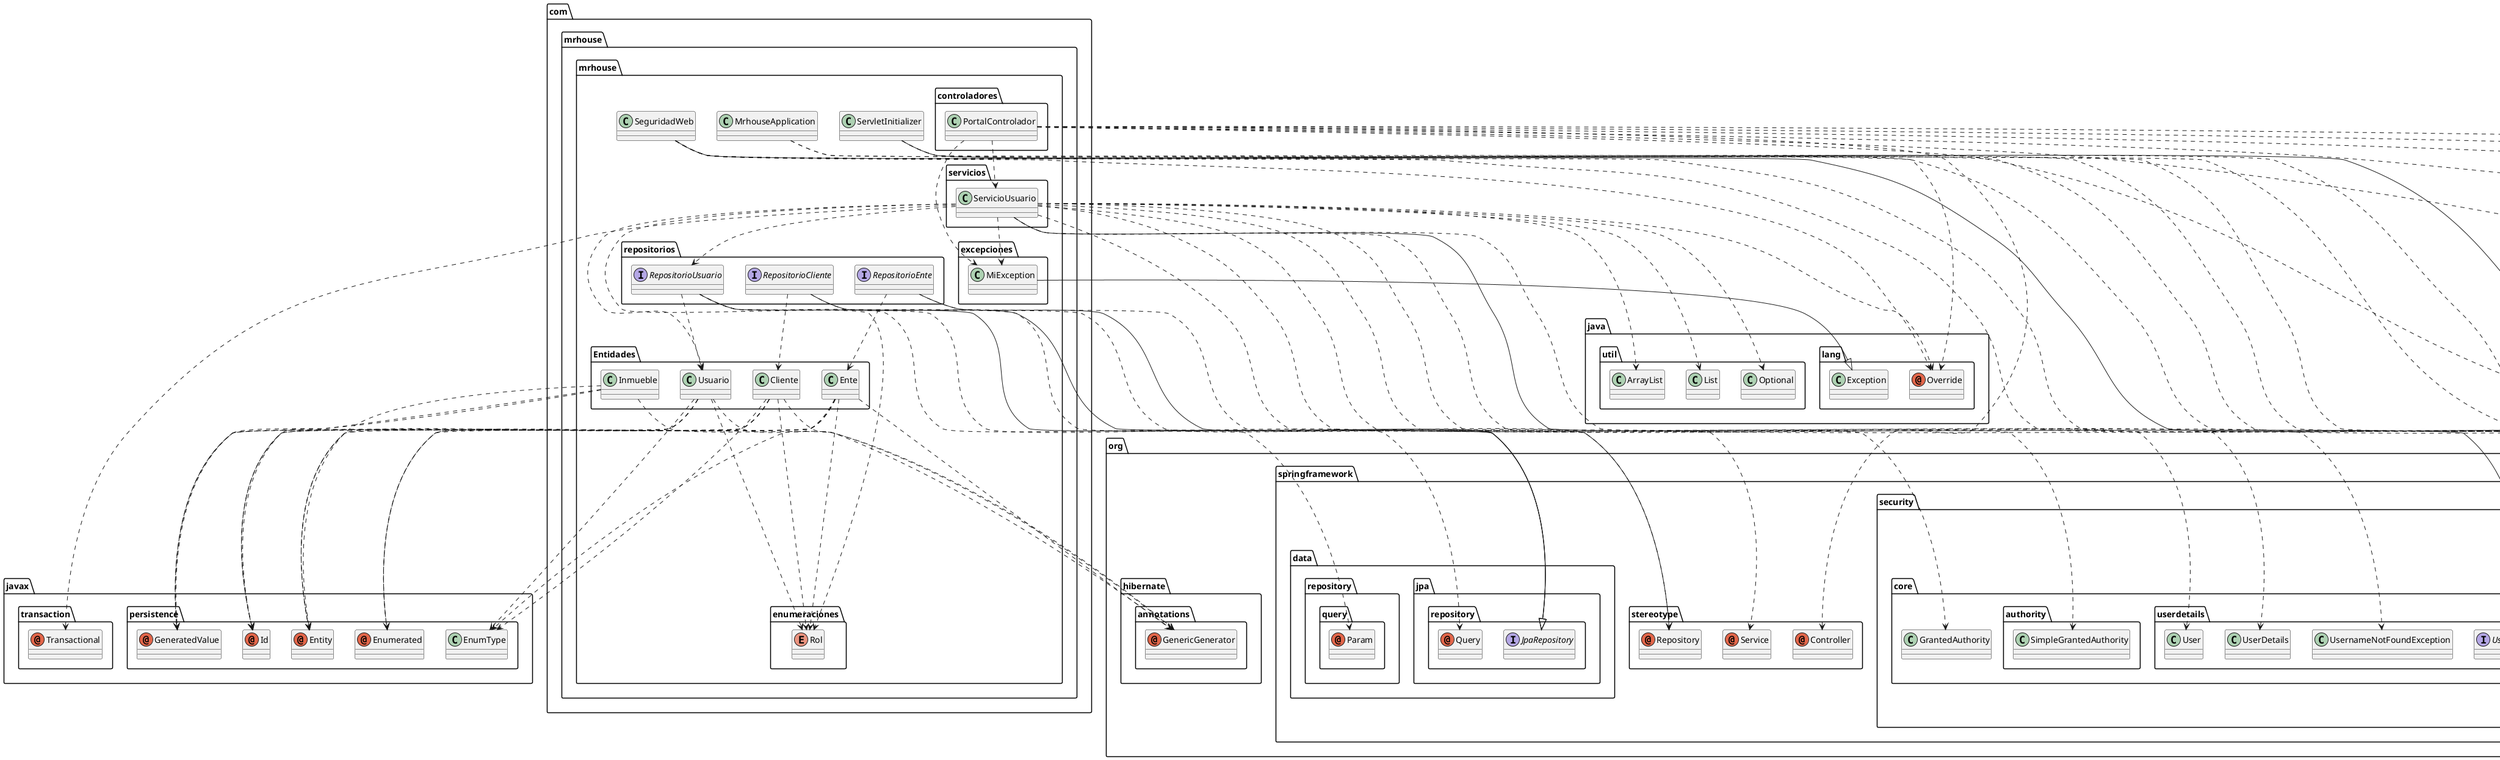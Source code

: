 @startuml
annotation java.lang.Override
annotation javax.persistence.Entity
annotation javax.persistence.Enumerated
annotation javax.persistence.GeneratedValue
annotation javax.persistence.Id
annotation javax.transaction.Transactional
annotation org.hibernate.annotations.GenericGenerator
annotation org.springframework.beans.factory.annotation.Autowired
annotation org.springframework.boot.autoconfigure.SpringBootApplication
annotation org.springframework.context.annotation.Configuration
annotation org.springframework.data.jpa.repository.Query
annotation org.springframework.data.repository.query.Param
annotation org.springframework.security.config.annotation.method.configuration.EnableGlobalMethodSecurity
annotation org.springframework.security.config.annotation.web.configuration.EnableWebSecurity
annotation org.springframework.stereotype.Controller
annotation org.springframework.stereotype.Repository
annotation org.springframework.stereotype.Service
annotation org.springframework.web.bind.annotation.GetMapping
annotation org.springframework.web.bind.annotation.PostMapping
annotation org.springframework.web.bind.annotation.RequestMapping
annotation org.springframework.web.bind.annotation.RequestParam
class com.mrhouse.mrhouse.Entidades.Cliente
class com.mrhouse.mrhouse.Entidades.Ente
class com.mrhouse.mrhouse.Entidades.Inmueble
class com.mrhouse.mrhouse.Entidades.Usuario
class com.mrhouse.mrhouse.MrhouseApplication
class com.mrhouse.mrhouse.SeguridadWeb
class com.mrhouse.mrhouse.ServletInitializer
class com.mrhouse.mrhouse.controladores.PortalControlador
class com.mrhouse.mrhouse.excepciones.MiException
class com.mrhouse.mrhouse.servicios.ServicioUsuario
class java.lang.Exception
class java.util.ArrayList
class java.util.List
class java.util.Optional
class javax.persistence.EnumType
class org.springframework.boot.SpringApplication
class org.springframework.boot.builder.SpringApplicationBuilder
class org.springframework.boot.web.servlet.support.SpringBootServletInitializer
class org.springframework.security.config.annotation.web.builders.HttpSecurity
class org.springframework.security.config.annotation.web.configuration.WebSecurityConfigurerAdapter
class org.springframework.security.core.GrantedAuthority
class org.springframework.security.core.authority.SimpleGrantedAuthority
class org.springframework.security.core.userdetails.User
class org.springframework.security.core.userdetails.UserDetails
class org.springframework.security.core.userdetails.UsernameNotFoundException
class org.springframework.ui.ModelMap
enum com.mrhouse.mrhouse.enumeraciones.Rol
interface com.mrhouse.mrhouse.repositorios.RepositorioCliente
interface com.mrhouse.mrhouse.repositorios.RepositorioEnte
interface com.mrhouse.mrhouse.repositorios.RepositorioUsuario
interface org.springframework.data.jpa.repository.JpaRepository
interface org.springframework.security.core.userdetails.UserDetailsService
com.mrhouse.mrhouse.Entidades.Cliente ..> javax.persistence.Entity
com.mrhouse.mrhouse.Entidades.Cliente ..> javax.persistence.Enumerated
com.mrhouse.mrhouse.Entidades.Cliente ..> javax.persistence.GeneratedValue
com.mrhouse.mrhouse.Entidades.Cliente ..> javax.persistence.Id
com.mrhouse.mrhouse.Entidades.Cliente ..> org.hibernate.annotations.GenericGenerator
com.mrhouse.mrhouse.Entidades.Cliente ..> javax.persistence.EnumType
com.mrhouse.mrhouse.Entidades.Cliente ..> com.mrhouse.mrhouse.enumeraciones.Rol
com.mrhouse.mrhouse.Entidades.Ente ..> javax.persistence.Entity
com.mrhouse.mrhouse.Entidades.Ente ..> javax.persistence.Enumerated
com.mrhouse.mrhouse.Entidades.Ente ..> javax.persistence.GeneratedValue
com.mrhouse.mrhouse.Entidades.Ente ..> javax.persistence.Id
com.mrhouse.mrhouse.Entidades.Ente ..> org.hibernate.annotations.GenericGenerator
com.mrhouse.mrhouse.Entidades.Ente ..> javax.persistence.EnumType
com.mrhouse.mrhouse.Entidades.Ente ..> com.mrhouse.mrhouse.enumeraciones.Rol
com.mrhouse.mrhouse.Entidades.Inmueble ..> javax.persistence.Entity
com.mrhouse.mrhouse.Entidades.Inmueble ..> javax.persistence.GeneratedValue
com.mrhouse.mrhouse.Entidades.Inmueble ..> javax.persistence.Id
com.mrhouse.mrhouse.Entidades.Inmueble ..> org.hibernate.annotations.GenericGenerator
com.mrhouse.mrhouse.Entidades.Usuario ..> javax.persistence.Entity
com.mrhouse.mrhouse.Entidades.Usuario ..> javax.persistence.Enumerated
com.mrhouse.mrhouse.Entidades.Usuario ..> javax.persistence.GeneratedValue
com.mrhouse.mrhouse.Entidades.Usuario ..> javax.persistence.Id
com.mrhouse.mrhouse.Entidades.Usuario ..> org.hibernate.annotations.GenericGenerator
com.mrhouse.mrhouse.Entidades.Usuario ..> javax.persistence.EnumType
com.mrhouse.mrhouse.Entidades.Usuario ..> com.mrhouse.mrhouse.enumeraciones.Rol
com.mrhouse.mrhouse.MrhouseApplication ..> org.springframework.boot.autoconfigure.SpringBootApplication
com.mrhouse.mrhouse.MrhouseApplication ..> org.springframework.boot.SpringApplication
com.mrhouse.mrhouse.SeguridadWeb ..> java.lang.Override
com.mrhouse.mrhouse.SeguridadWeb ..> org.springframework.beans.factory.annotation.Autowired
com.mrhouse.mrhouse.SeguridadWeb ..> org.springframework.context.annotation.Configuration
com.mrhouse.mrhouse.SeguridadWeb ..> org.springframework.security.config.annotation.method.configuration.EnableGlobalMethodSecurity
com.mrhouse.mrhouse.SeguridadWeb ..> org.springframework.security.config.annotation.web.configuration.EnableWebSecurity
com.mrhouse.mrhouse.SeguridadWeb ..> org.springframework.security.config.annotation.web.builders.HttpSecurity
com.mrhouse.mrhouse.SeguridadWeb --|> org.springframework.security.config.annotation.web.configuration.WebSecurityConfigurerAdapter
com.mrhouse.mrhouse.ServletInitializer ..> java.lang.Override
com.mrhouse.mrhouse.ServletInitializer ..> org.springframework.boot.builder.SpringApplicationBuilder
com.mrhouse.mrhouse.ServletInitializer --|> org.springframework.boot.web.servlet.support.SpringBootServletInitializer
com.mrhouse.mrhouse.controladores.PortalControlador ..> org.springframework.beans.factory.annotation.Autowired
com.mrhouse.mrhouse.controladores.PortalControlador ..> org.springframework.stereotype.Controller
com.mrhouse.mrhouse.controladores.PortalControlador ..> org.springframework.web.bind.annotation.GetMapping
com.mrhouse.mrhouse.controladores.PortalControlador ..> org.springframework.web.bind.annotation.PostMapping
com.mrhouse.mrhouse.controladores.PortalControlador ..> org.springframework.web.bind.annotation.RequestMapping
com.mrhouse.mrhouse.controladores.PortalControlador ..> org.springframework.web.bind.annotation.RequestParam
com.mrhouse.mrhouse.controladores.PortalControlador ..> com.mrhouse.mrhouse.excepciones.MiException
com.mrhouse.mrhouse.controladores.PortalControlador ..> com.mrhouse.mrhouse.servicios.ServicioUsuario
com.mrhouse.mrhouse.controladores.PortalControlador ..> org.springframework.ui.ModelMap
com.mrhouse.mrhouse.excepciones.MiException --|> java.lang.Exception
com.mrhouse.mrhouse.servicios.ServicioUsuario ..> java.lang.Override
com.mrhouse.mrhouse.servicios.ServicioUsuario ..> javax.transaction.Transactional
com.mrhouse.mrhouse.servicios.ServicioUsuario ..> org.springframework.beans.factory.annotation.Autowired
com.mrhouse.mrhouse.servicios.ServicioUsuario ..> org.springframework.stereotype.Service
com.mrhouse.mrhouse.servicios.ServicioUsuario ..> com.mrhouse.mrhouse.Entidades.Usuario
com.mrhouse.mrhouse.servicios.ServicioUsuario ..> com.mrhouse.mrhouse.excepciones.MiException
com.mrhouse.mrhouse.servicios.ServicioUsuario ..> java.util.ArrayList
com.mrhouse.mrhouse.servicios.ServicioUsuario ..> java.util.List
com.mrhouse.mrhouse.servicios.ServicioUsuario ..> java.util.Optional
com.mrhouse.mrhouse.servicios.ServicioUsuario ..> org.springframework.security.core.GrantedAuthority
com.mrhouse.mrhouse.servicios.ServicioUsuario ..> org.springframework.security.core.authority.SimpleGrantedAuthority
com.mrhouse.mrhouse.servicios.ServicioUsuario ..> org.springframework.security.core.userdetails.User
com.mrhouse.mrhouse.servicios.ServicioUsuario ..> org.springframework.security.core.userdetails.UserDetails
com.mrhouse.mrhouse.servicios.ServicioUsuario ..> org.springframework.security.core.userdetails.UsernameNotFoundException
com.mrhouse.mrhouse.servicios.ServicioUsuario ..> com.mrhouse.mrhouse.enumeraciones.Rol
com.mrhouse.mrhouse.servicios.ServicioUsuario ..> com.mrhouse.mrhouse.repositorios.RepositorioUsuario
com.mrhouse.mrhouse.servicios.ServicioUsuario --|> org.springframework.security.core.userdetails.UserDetailsService
com.mrhouse.mrhouse.repositorios.RepositorioCliente ..> org.springframework.stereotype.Repository
com.mrhouse.mrhouse.repositorios.RepositorioCliente ..> com.mrhouse.mrhouse.Entidades.Cliente
com.mrhouse.mrhouse.repositorios.RepositorioCliente --|> org.springframework.data.jpa.repository.JpaRepository
com.mrhouse.mrhouse.repositorios.RepositorioEnte ..> org.springframework.stereotype.Repository
com.mrhouse.mrhouse.repositorios.RepositorioEnte ..> com.mrhouse.mrhouse.Entidades.Ente
com.mrhouse.mrhouse.repositorios.RepositorioEnte --|> org.springframework.data.jpa.repository.JpaRepository
com.mrhouse.mrhouse.repositorios.RepositorioUsuario ..> org.springframework.data.jpa.repository.Query
com.mrhouse.mrhouse.repositorios.RepositorioUsuario ..> org.springframework.data.repository.query.Param
com.mrhouse.mrhouse.repositorios.RepositorioUsuario ..> org.springframework.stereotype.Repository
com.mrhouse.mrhouse.repositorios.RepositorioUsuario ..> com.mrhouse.mrhouse.Entidades.Usuario
com.mrhouse.mrhouse.repositorios.RepositorioUsuario --|> org.springframework.data.jpa.repository.JpaRepository
@enduml